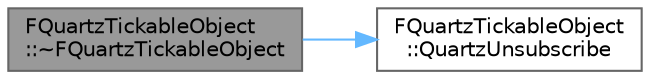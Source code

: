digraph "FQuartzTickableObject::~FQuartzTickableObject"
{
 // INTERACTIVE_SVG=YES
 // LATEX_PDF_SIZE
  bgcolor="transparent";
  edge [fontname=Helvetica,fontsize=10,labelfontname=Helvetica,labelfontsize=10];
  node [fontname=Helvetica,fontsize=10,shape=box,height=0.2,width=0.4];
  rankdir="LR";
  Node1 [id="Node000001",label="FQuartzTickableObject\l::~FQuartzTickableObject",height=0.2,width=0.4,color="gray40", fillcolor="grey60", style="filled", fontcolor="black",tooltip=" "];
  Node1 -> Node2 [id="edge1_Node000001_Node000002",color="steelblue1",style="solid",tooltip=" "];
  Node2 [id="Node000002",label="FQuartzTickableObject\l::QuartzUnsubscribe",height=0.2,width=0.4,color="grey40", fillcolor="white", style="filled",URL="$db/d27/classFQuartzTickableObject.html#a11ea7cc149c9afd5237ebd429c0bc7a8",tooltip=" "];
}
